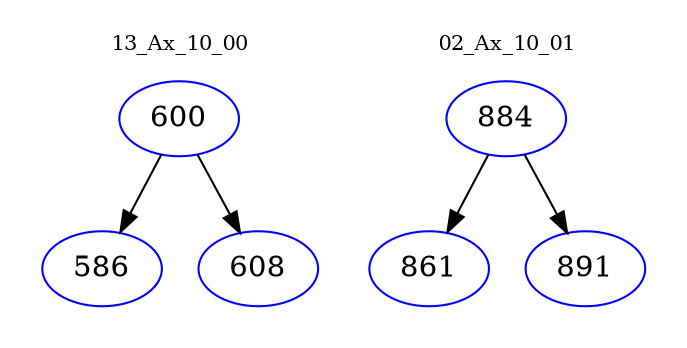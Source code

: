 digraph{
subgraph cluster_0 {
color = white
label = "13_Ax_10_00";
fontsize=10;
T0_600 [label="600", color="blue"]
T0_600 -> T0_586 [color="black"]
T0_586 [label="586", color="blue"]
T0_600 -> T0_608 [color="black"]
T0_608 [label="608", color="blue"]
}
subgraph cluster_1 {
color = white
label = "02_Ax_10_01";
fontsize=10;
T1_884 [label="884", color="blue"]
T1_884 -> T1_861 [color="black"]
T1_861 [label="861", color="blue"]
T1_884 -> T1_891 [color="black"]
T1_891 [label="891", color="blue"]
}
}

